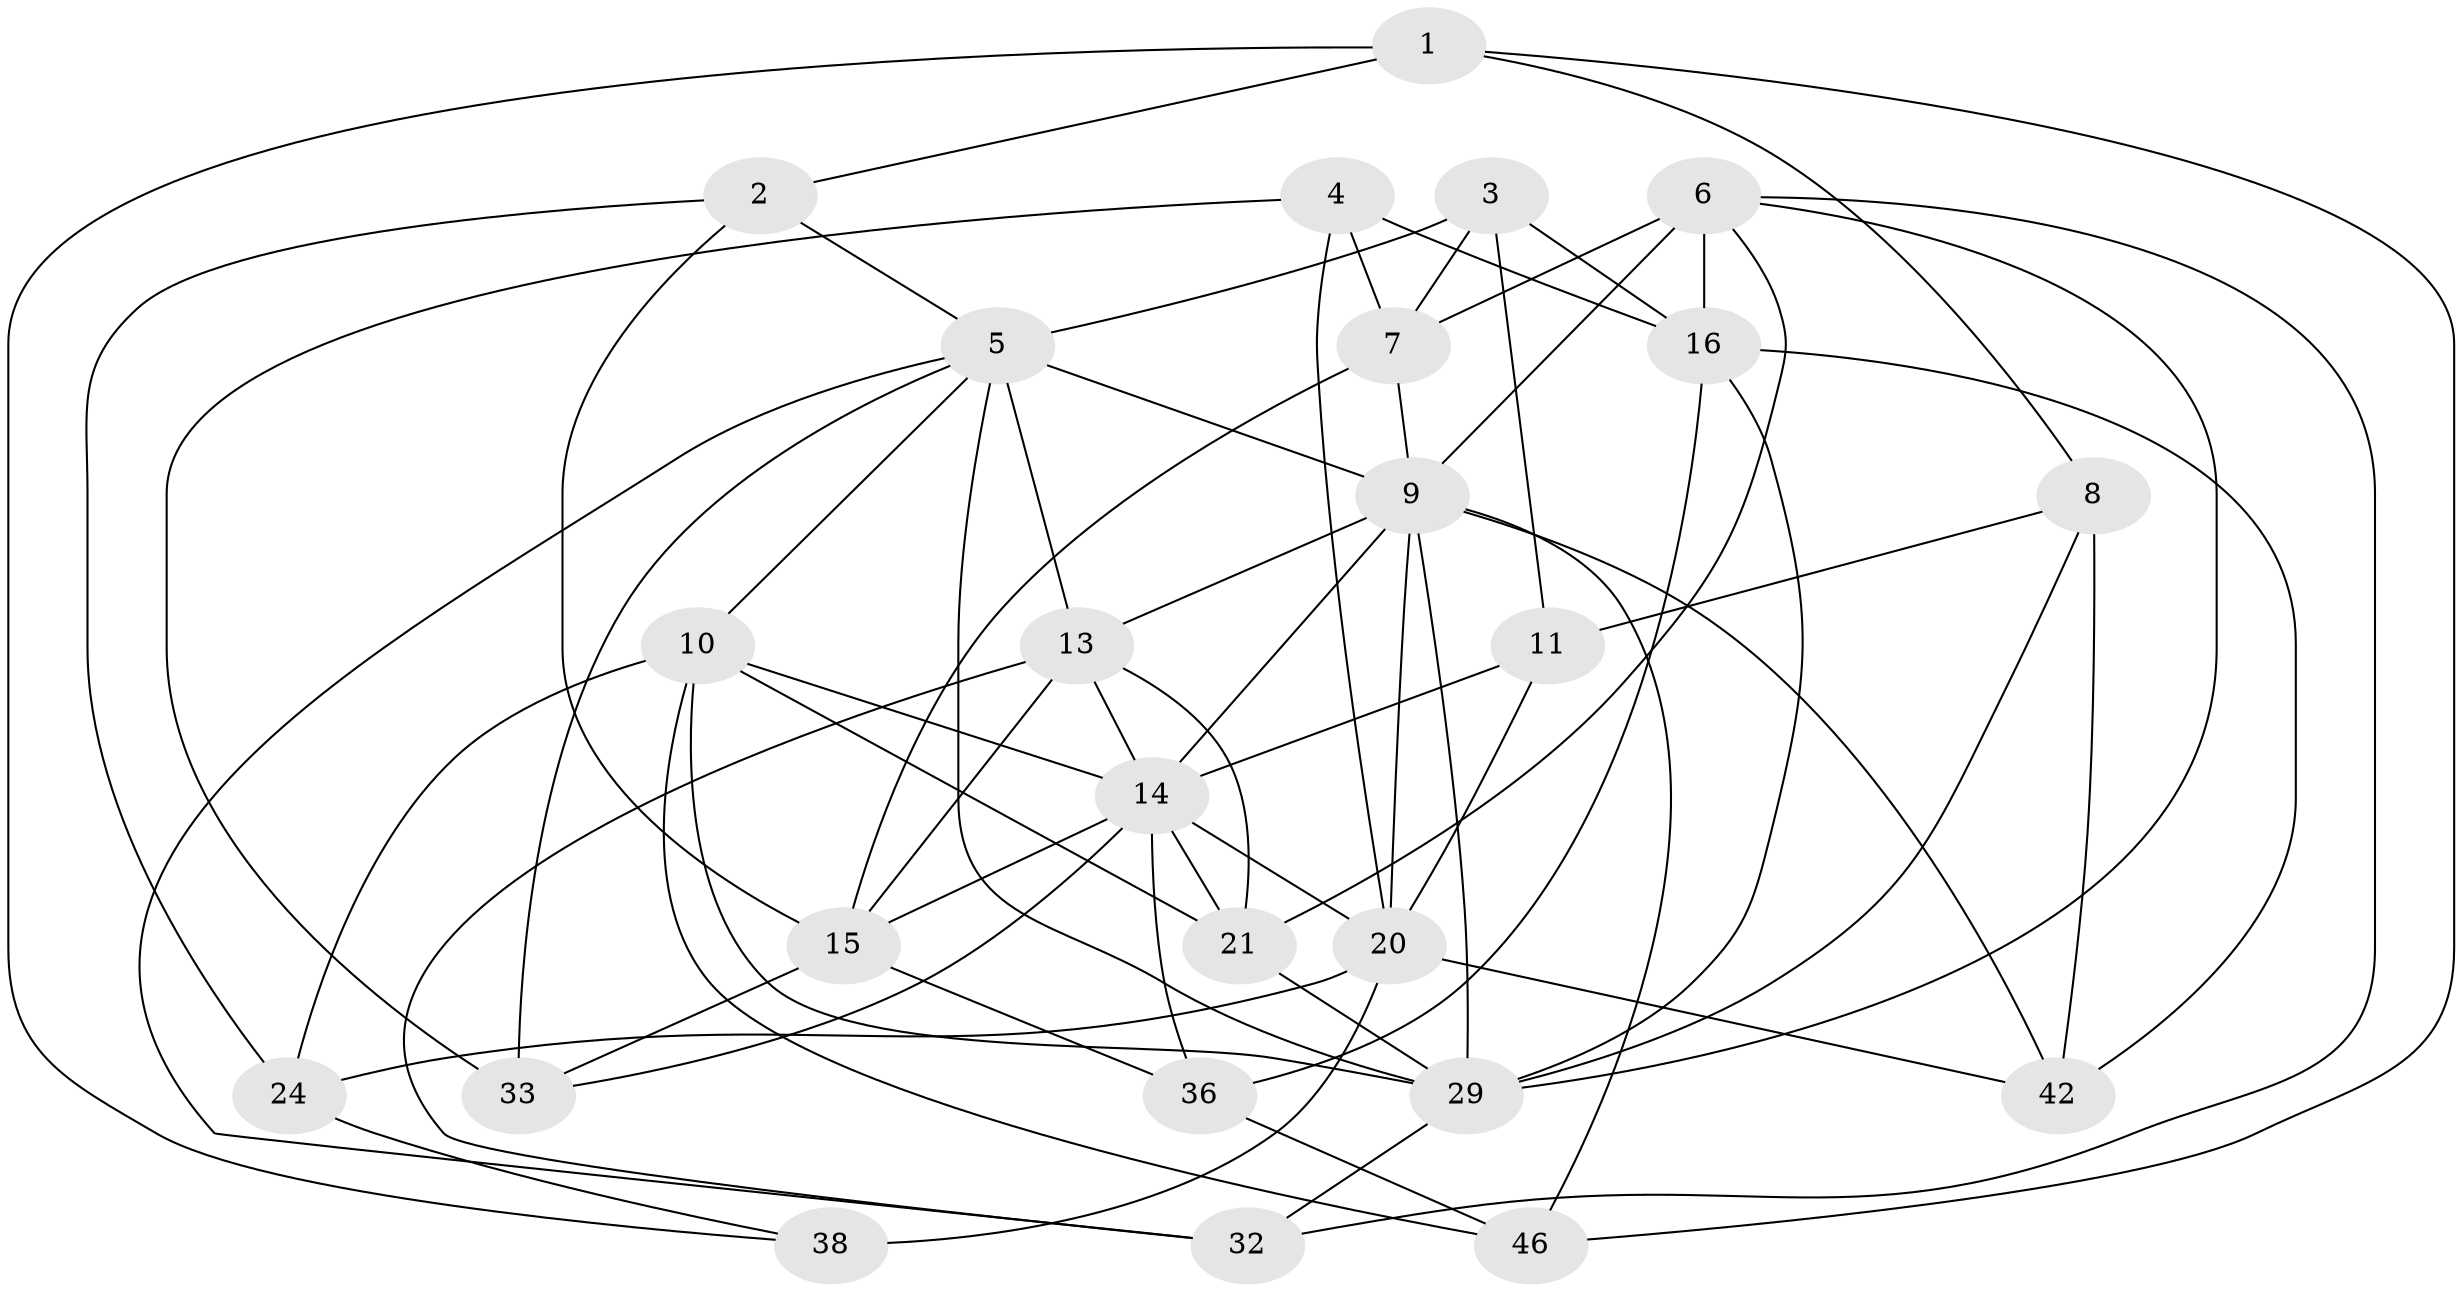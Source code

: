 // original degree distribution, {4: 1.0}
// Generated by graph-tools (version 1.1) at 2025/16/03/09/25 04:16:20]
// undirected, 25 vertices, 66 edges
graph export_dot {
graph [start="1"]
  node [color=gray90,style=filled];
  1;
  2;
  3;
  4;
  5 [super="+43+50"];
  6 [super="+19"];
  7 [super="+44"];
  8;
  9 [super="+18"];
  10 [super="+12"];
  11;
  13 [super="+35+31+30"];
  14 [super="+25+37"];
  15 [super="+17"];
  16 [super="+22"];
  20 [super="+49+27"];
  21 [super="+34"];
  24;
  29 [super="+39"];
  32;
  33;
  36;
  38;
  42;
  46;
  1 -- 8;
  1 -- 38;
  1 -- 2;
  1 -- 46;
  2 -- 24;
  2 -- 15;
  2 -- 5;
  3 -- 11;
  3 -- 5;
  3 -- 7;
  3 -- 16;
  4 -- 33;
  4 -- 20;
  4 -- 7;
  4 -- 16;
  5 -- 33;
  5 -- 32;
  5 -- 10;
  5 -- 29;
  5 -- 13 [weight=3];
  5 -- 9;
  6 -- 7 [weight=2];
  6 -- 29;
  6 -- 16 [weight=3];
  6 -- 32;
  6 -- 9 [weight=2];
  6 -- 21;
  7 -- 15;
  7 -- 9;
  8 -- 11;
  8 -- 42;
  8 -- 29;
  9 -- 13;
  9 -- 42;
  9 -- 14;
  9 -- 46;
  9 -- 20;
  9 -- 29;
  10 -- 24;
  10 -- 46;
  10 -- 29;
  10 -- 14;
  10 -- 21;
  11 -- 20;
  11 -- 14;
  13 -- 32;
  13 -- 21 [weight=2];
  13 -- 15;
  13 -- 14 [weight=2];
  14 -- 21;
  14 -- 15;
  14 -- 33;
  14 -- 36;
  14 -- 20;
  15 -- 33;
  15 -- 36;
  16 -- 42;
  16 -- 36;
  16 -- 29;
  20 -- 38 [weight=2];
  20 -- 42;
  20 -- 24;
  21 -- 29;
  24 -- 38;
  29 -- 32;
  36 -- 46;
}
